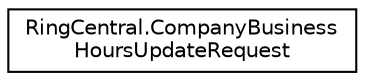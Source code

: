 digraph "Graphical Class Hierarchy"
{
 // LATEX_PDF_SIZE
  edge [fontname="Helvetica",fontsize="10",labelfontname="Helvetica",labelfontsize="10"];
  node [fontname="Helvetica",fontsize="10",shape=record];
  rankdir="LR";
  Node0 [label="RingCentral.CompanyBusiness\lHoursUpdateRequest",height=0.2,width=0.4,color="black", fillcolor="white", style="filled",URL="$classRingCentral_1_1CompanyBusinessHoursUpdateRequest.html",tooltip=" "];
}
